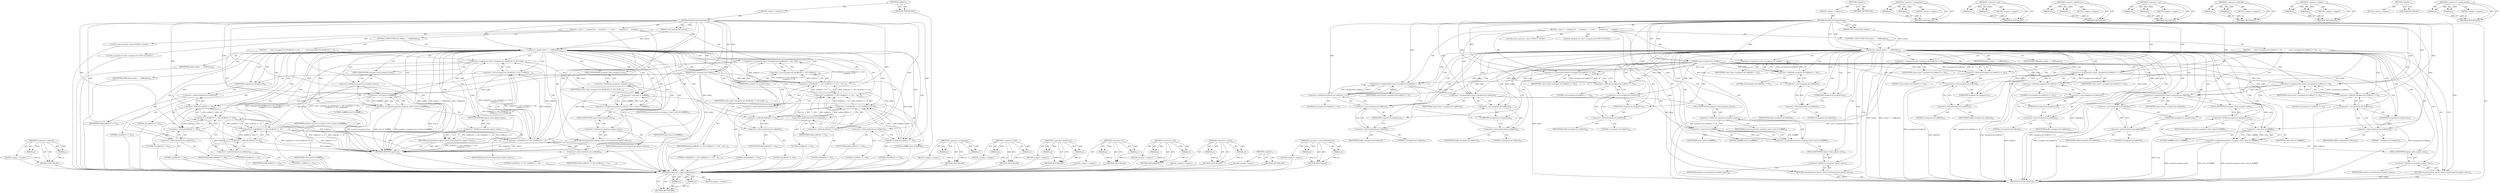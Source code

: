 digraph "&lt;operators&gt;.assignmentOr" {
vulnerable_138 [label=<(METHOD,&lt;operator&gt;.shiftLeft)>];
vulnerable_139 [label=<(PARAM,p1)>];
vulnerable_140 [label=<(PARAM,p2)>];
vulnerable_141 [label=<(BLOCK,&lt;empty&gt;,&lt;empty&gt;)>];
vulnerable_142 [label=<(METHOD_RETURN,ANY)>];
vulnerable_6 [label=<(METHOD,&lt;global&gt;)<SUB>1</SUB>>];
vulnerable_7 [label=<(BLOCK,&lt;empty&gt;,&lt;empty&gt;)<SUB>1</SUB>>];
vulnerable_8 [label=<(METHOD,ReadPropertySignedLong)<SUB>1</SUB>>];
vulnerable_9 [label=<(PARAM,const EndianType endian)<SUB>1</SUB>>];
vulnerable_10 [label=<(PARAM,const unsigned char *buffer)<SUB>2</SUB>>];
vulnerable_11 [label=<(BLOCK,{
  union
  {
    unsigned int
      unsigned_v...,{
  union
  {
    unsigned int
      unsigned_v...)<SUB>3</SUB>>];
vulnerable_12 [label="<(LOCAL,union quantum: union)<SUB>11</SUB>>"];
vulnerable_13 [label="<(LOCAL,unsigned int value: unsigned int)<SUB>14</SUB>>"];
vulnerable_14 [label=<(CONTROL_STRUCTURE,IF,if (endian == LSBEndian))<SUB>16</SUB>>];
vulnerable_15 [label=<(&lt;operator&gt;.equals,endian == LSBEndian)<SUB>16</SUB>>];
vulnerable_16 [label=<(IDENTIFIER,endian,endian == LSBEndian)<SUB>16</SUB>>];
vulnerable_17 [label=<(IDENTIFIER,LSBEndian,endian == LSBEndian)<SUB>16</SUB>>];
vulnerable_18 [label=<(BLOCK,{
      value=(unsigned int) ((buffer[3] &lt;&lt; 24)...,{
      value=(unsigned int) ((buffer[3] &lt;&lt; 24)...)<SUB>17</SUB>>];
vulnerable_19 [label=<(&lt;operator&gt;.assignment,value=(unsigned int) ((buffer[3] &lt;&lt; 24) | (buff...)<SUB>18</SUB>>];
vulnerable_20 [label=<(IDENTIFIER,value,value=(unsigned int) ((buffer[3] &lt;&lt; 24) | (buff...)<SUB>18</SUB>>];
vulnerable_21 [label=<(&lt;operator&gt;.cast,(unsigned int) ((buffer[3] &lt;&lt; 24) | (buffer[2] ...)<SUB>18</SUB>>];
vulnerable_22 [label=<(UNKNOWN,unsigned int,unsigned int)<SUB>18</SUB>>];
vulnerable_23 [label=<(&lt;operator&gt;.or,(buffer[3] &lt;&lt; 24) | (buffer[2] &lt;&lt; 16) |
       ...)<SUB>18</SUB>>];
vulnerable_24 [label=<(&lt;operator&gt;.or,(buffer[3] &lt;&lt; 24) | (buffer[2] &lt;&lt; 16) |
       ...)<SUB>18</SUB>>];
vulnerable_25 [label=<(&lt;operator&gt;.or,(buffer[3] &lt;&lt; 24) | (buffer[2] &lt;&lt; 16))<SUB>18</SUB>>];
vulnerable_26 [label=<(&lt;operator&gt;.shiftLeft,buffer[3] &lt;&lt; 24)<SUB>18</SUB>>];
vulnerable_27 [label=<(&lt;operator&gt;.indirectIndexAccess,buffer[3])<SUB>18</SUB>>];
vulnerable_28 [label=<(IDENTIFIER,buffer,buffer[3] &lt;&lt; 24)<SUB>18</SUB>>];
vulnerable_29 [label=<(LITERAL,3,buffer[3] &lt;&lt; 24)<SUB>18</SUB>>];
vulnerable_30 [label=<(LITERAL,24,buffer[3] &lt;&lt; 24)<SUB>18</SUB>>];
vulnerable_31 [label=<(&lt;operator&gt;.shiftLeft,buffer[2] &lt;&lt; 16)<SUB>18</SUB>>];
vulnerable_32 [label=<(&lt;operator&gt;.indirectIndexAccess,buffer[2])<SUB>18</SUB>>];
vulnerable_33 [label=<(IDENTIFIER,buffer,buffer[2] &lt;&lt; 16)<SUB>18</SUB>>];
vulnerable_34 [label=<(LITERAL,2,buffer[2] &lt;&lt; 16)<SUB>18</SUB>>];
vulnerable_35 [label=<(LITERAL,16,buffer[2] &lt;&lt; 16)<SUB>18</SUB>>];
vulnerable_36 [label=<(&lt;operator&gt;.shiftLeft,buffer[1] &lt;&lt; 8)<SUB>19</SUB>>];
vulnerable_37 [label=<(&lt;operator&gt;.indirectIndexAccess,buffer[1])<SUB>19</SUB>>];
vulnerable_38 [label=<(IDENTIFIER,buffer,buffer[1] &lt;&lt; 8)<SUB>19</SUB>>];
vulnerable_39 [label=<(LITERAL,1,buffer[1] &lt;&lt; 8)<SUB>19</SUB>>];
vulnerable_40 [label=<(LITERAL,8,buffer[1] &lt;&lt; 8)<SUB>19</SUB>>];
vulnerable_41 [label=<(&lt;operator&gt;.indirectIndexAccess,buffer[0])<SUB>19</SUB>>];
vulnerable_42 [label=<(IDENTIFIER,buffer,(buffer[3] &lt;&lt; 24) | (buffer[2] &lt;&lt; 16) |
       ...)<SUB>19</SUB>>];
vulnerable_43 [label=<(LITERAL,0,(buffer[3] &lt;&lt; 24) | (buffer[2] &lt;&lt; 16) |
       ...)<SUB>19</SUB>>];
vulnerable_44 [label=<(&lt;operator&gt;.assignment,quantum.unsigned_value=(value &amp; 0xffffffff))<SUB>20</SUB>>];
vulnerable_45 [label=<(&lt;operator&gt;.fieldAccess,quantum.unsigned_value)<SUB>20</SUB>>];
vulnerable_46 [label=<(IDENTIFIER,quantum,quantum.unsigned_value=(value &amp; 0xffffffff))<SUB>20</SUB>>];
vulnerable_47 [label=<(FIELD_IDENTIFIER,unsigned_value,unsigned_value)<SUB>20</SUB>>];
vulnerable_48 [label=<(&lt;operator&gt;.and,value &amp; 0xffffffff)<SUB>20</SUB>>];
vulnerable_49 [label=<(IDENTIFIER,value,value &amp; 0xffffffff)<SUB>20</SUB>>];
vulnerable_50 [label=<(LITERAL,0xffffffff,value &amp; 0xffffffff)<SUB>20</SUB>>];
vulnerable_51 [label=<(RETURN,return(quantum.signed_value);,return(quantum.signed_value);)<SUB>21</SUB>>];
vulnerable_52 [label=<(&lt;operator&gt;.fieldAccess,quantum.signed_value)<SUB>21</SUB>>];
vulnerable_53 [label=<(IDENTIFIER,quantum,return(quantum.signed_value);)<SUB>21</SUB>>];
vulnerable_54 [label=<(FIELD_IDENTIFIER,signed_value,signed_value)<SUB>21</SUB>>];
vulnerable_55 [label=<(&lt;operator&gt;.assignment,value=(unsigned int) ((buffer[0] &lt;&lt; 24) | (buff...)<SUB>23</SUB>>];
vulnerable_56 [label=<(IDENTIFIER,value,value=(unsigned int) ((buffer[0] &lt;&lt; 24) | (buff...)<SUB>23</SUB>>];
vulnerable_57 [label=<(&lt;operator&gt;.cast,(unsigned int) ((buffer[0] &lt;&lt; 24) | (buffer[1] ...)<SUB>23</SUB>>];
vulnerable_58 [label=<(UNKNOWN,unsigned int,unsigned int)<SUB>23</SUB>>];
vulnerable_59 [label=<(&lt;operator&gt;.or,(buffer[0] &lt;&lt; 24) | (buffer[1] &lt;&lt; 16) |
    (bu...)<SUB>23</SUB>>];
vulnerable_60 [label=<(&lt;operator&gt;.or,(buffer[0] &lt;&lt; 24) | (buffer[1] &lt;&lt; 16) |
    (bu...)<SUB>23</SUB>>];
vulnerable_61 [label=<(&lt;operator&gt;.or,(buffer[0] &lt;&lt; 24) | (buffer[1] &lt;&lt; 16))<SUB>23</SUB>>];
vulnerable_62 [label=<(&lt;operator&gt;.shiftLeft,buffer[0] &lt;&lt; 24)<SUB>23</SUB>>];
vulnerable_63 [label=<(&lt;operator&gt;.indirectIndexAccess,buffer[0])<SUB>23</SUB>>];
vulnerable_64 [label=<(IDENTIFIER,buffer,buffer[0] &lt;&lt; 24)<SUB>23</SUB>>];
vulnerable_65 [label=<(LITERAL,0,buffer[0] &lt;&lt; 24)<SUB>23</SUB>>];
vulnerable_66 [label=<(LITERAL,24,buffer[0] &lt;&lt; 24)<SUB>23</SUB>>];
vulnerable_67 [label=<(&lt;operator&gt;.shiftLeft,buffer[1] &lt;&lt; 16)<SUB>23</SUB>>];
vulnerable_68 [label=<(&lt;operator&gt;.indirectIndexAccess,buffer[1])<SUB>23</SUB>>];
vulnerable_69 [label=<(IDENTIFIER,buffer,buffer[1] &lt;&lt; 16)<SUB>23</SUB>>];
vulnerable_70 [label=<(LITERAL,1,buffer[1] &lt;&lt; 16)<SUB>23</SUB>>];
vulnerable_71 [label=<(LITERAL,16,buffer[1] &lt;&lt; 16)<SUB>23</SUB>>];
vulnerable_72 [label=<(&lt;operator&gt;.shiftLeft,buffer[2] &lt;&lt; 8)<SUB>24</SUB>>];
vulnerable_73 [label=<(&lt;operator&gt;.indirectIndexAccess,buffer[2])<SUB>24</SUB>>];
vulnerable_74 [label=<(IDENTIFIER,buffer,buffer[2] &lt;&lt; 8)<SUB>24</SUB>>];
vulnerable_75 [label=<(LITERAL,2,buffer[2] &lt;&lt; 8)<SUB>24</SUB>>];
vulnerable_76 [label=<(LITERAL,8,buffer[2] &lt;&lt; 8)<SUB>24</SUB>>];
vulnerable_77 [label=<(&lt;operator&gt;.indirectIndexAccess,buffer[3])<SUB>24</SUB>>];
vulnerable_78 [label=<(IDENTIFIER,buffer,(buffer[0] &lt;&lt; 24) | (buffer[1] &lt;&lt; 16) |
    (bu...)<SUB>24</SUB>>];
vulnerable_79 [label=<(LITERAL,3,(buffer[0] &lt;&lt; 24) | (buffer[1] &lt;&lt; 16) |
    (bu...)<SUB>24</SUB>>];
vulnerable_80 [label=<(&lt;operator&gt;.assignment,quantum.unsigned_value=(value &amp; 0xffffffff))<SUB>25</SUB>>];
vulnerable_81 [label=<(&lt;operator&gt;.fieldAccess,quantum.unsigned_value)<SUB>25</SUB>>];
vulnerable_82 [label=<(IDENTIFIER,quantum,quantum.unsigned_value=(value &amp; 0xffffffff))<SUB>25</SUB>>];
vulnerable_83 [label=<(FIELD_IDENTIFIER,unsigned_value,unsigned_value)<SUB>25</SUB>>];
vulnerable_84 [label=<(&lt;operator&gt;.and,value &amp; 0xffffffff)<SUB>25</SUB>>];
vulnerable_85 [label=<(IDENTIFIER,value,value &amp; 0xffffffff)<SUB>25</SUB>>];
vulnerable_86 [label=<(LITERAL,0xffffffff,value &amp; 0xffffffff)<SUB>25</SUB>>];
vulnerable_87 [label=<(RETURN,return(quantum.signed_value);,return(quantum.signed_value);)<SUB>26</SUB>>];
vulnerable_88 [label=<(&lt;operator&gt;.fieldAccess,quantum.signed_value)<SUB>26</SUB>>];
vulnerable_89 [label=<(IDENTIFIER,quantum,return(quantum.signed_value);)<SUB>26</SUB>>];
vulnerable_90 [label=<(FIELD_IDENTIFIER,signed_value,signed_value)<SUB>26</SUB>>];
vulnerable_91 [label=<(METHOD_RETURN,signed int)<SUB>1</SUB>>];
vulnerable_93 [label=<(METHOD_RETURN,ANY)<SUB>1</SUB>>];
vulnerable_123 [label=<(METHOD,&lt;operator&gt;.assignment)>];
vulnerable_124 [label=<(PARAM,p1)>];
vulnerable_125 [label=<(PARAM,p2)>];
vulnerable_126 [label=<(BLOCK,&lt;empty&gt;,&lt;empty&gt;)>];
vulnerable_127 [label=<(METHOD_RETURN,ANY)>];
vulnerable_153 [label=<(METHOD,&lt;operator&gt;.and)>];
vulnerable_154 [label=<(PARAM,p1)>];
vulnerable_155 [label=<(PARAM,p2)>];
vulnerable_156 [label=<(BLOCK,&lt;empty&gt;,&lt;empty&gt;)>];
vulnerable_157 [label=<(METHOD_RETURN,ANY)>];
vulnerable_148 [label=<(METHOD,&lt;operator&gt;.fieldAccess)>];
vulnerable_149 [label=<(PARAM,p1)>];
vulnerable_150 [label=<(PARAM,p2)>];
vulnerable_151 [label=<(BLOCK,&lt;empty&gt;,&lt;empty&gt;)>];
vulnerable_152 [label=<(METHOD_RETURN,ANY)>];
vulnerable_133 [label=<(METHOD,&lt;operator&gt;.or)>];
vulnerable_134 [label=<(PARAM,p1)>];
vulnerable_135 [label=<(PARAM,p2)>];
vulnerable_136 [label=<(BLOCK,&lt;empty&gt;,&lt;empty&gt;)>];
vulnerable_137 [label=<(METHOD_RETURN,ANY)>];
vulnerable_128 [label=<(METHOD,&lt;operator&gt;.cast)>];
vulnerable_129 [label=<(PARAM,p1)>];
vulnerable_130 [label=<(PARAM,p2)>];
vulnerable_131 [label=<(BLOCK,&lt;empty&gt;,&lt;empty&gt;)>];
vulnerable_132 [label=<(METHOD_RETURN,ANY)>];
vulnerable_118 [label=<(METHOD,&lt;operator&gt;.equals)>];
vulnerable_119 [label=<(PARAM,p1)>];
vulnerable_120 [label=<(PARAM,p2)>];
vulnerable_121 [label=<(BLOCK,&lt;empty&gt;,&lt;empty&gt;)>];
vulnerable_122 [label=<(METHOD_RETURN,ANY)>];
vulnerable_112 [label=<(METHOD,&lt;global&gt;)<SUB>1</SUB>>];
vulnerable_113 [label=<(BLOCK,&lt;empty&gt;,&lt;empty&gt;)>];
vulnerable_114 [label=<(METHOD_RETURN,ANY)>];
vulnerable_143 [label=<(METHOD,&lt;operator&gt;.indirectIndexAccess)>];
vulnerable_144 [label=<(PARAM,p1)>];
vulnerable_145 [label=<(PARAM,p2)>];
vulnerable_146 [label=<(BLOCK,&lt;empty&gt;,&lt;empty&gt;)>];
vulnerable_147 [label=<(METHOD_RETURN,ANY)>];
fixed_156 [label=<(METHOD,&lt;operator&gt;.indirectIndexAccess)>];
fixed_157 [label=<(PARAM,p1)>];
fixed_158 [label=<(PARAM,p2)>];
fixed_159 [label=<(BLOCK,&lt;empty&gt;,&lt;empty&gt;)>];
fixed_160 [label=<(METHOD_RETURN,ANY)>];
fixed_6 [label=<(METHOD,&lt;global&gt;)<SUB>1</SUB>>];
fixed_7 [label=<(BLOCK,&lt;empty&gt;,&lt;empty&gt;)<SUB>1</SUB>>];
fixed_8 [label=<(METHOD,ReadPropertySignedLong)<SUB>1</SUB>>];
fixed_9 [label=<(PARAM,const EndianType endian)<SUB>1</SUB>>];
fixed_10 [label=<(PARAM,const unsigned char *buffer)<SUB>2</SUB>>];
fixed_11 [label=<(BLOCK,{
  union
  {
    unsigned int
      unsigned_v...,{
  union
  {
    unsigned int
      unsigned_v...)<SUB>3</SUB>>];
fixed_12 [label="<(LOCAL,union quantum: union)<SUB>11</SUB>>"];
fixed_13 [label="<(LOCAL,unsigned int value: unsigned int)<SUB>14</SUB>>"];
fixed_14 [label=<(CONTROL_STRUCTURE,IF,if (endian == LSBEndian))<SUB>16</SUB>>];
fixed_15 [label=<(&lt;operator&gt;.equals,endian == LSBEndian)<SUB>16</SUB>>];
fixed_16 [label=<(IDENTIFIER,endian,endian == LSBEndian)<SUB>16</SUB>>];
fixed_17 [label=<(IDENTIFIER,LSBEndian,endian == LSBEndian)<SUB>16</SUB>>];
fixed_18 [label=<(BLOCK,{
      value=(unsigned int) buffer[3] &lt;&lt; 24;
 ...,{
      value=(unsigned int) buffer[3] &lt;&lt; 24;
 ...)<SUB>17</SUB>>];
fixed_19 [label=<(&lt;operator&gt;.assignment,value=(unsigned int) buffer[3] &lt;&lt; 24)<SUB>18</SUB>>];
fixed_20 [label=<(IDENTIFIER,value,value=(unsigned int) buffer[3] &lt;&lt; 24)<SUB>18</SUB>>];
fixed_21 [label=<(&lt;operator&gt;.shiftLeft,(unsigned int) buffer[3] &lt;&lt; 24)<SUB>18</SUB>>];
fixed_22 [label=<(&lt;operator&gt;.cast,(unsigned int) buffer[3])<SUB>18</SUB>>];
fixed_23 [label=<(UNKNOWN,unsigned int,unsigned int)<SUB>18</SUB>>];
fixed_24 [label=<(&lt;operator&gt;.indirectIndexAccess,buffer[3])<SUB>18</SUB>>];
fixed_25 [label=<(IDENTIFIER,buffer,(unsigned int) buffer[3])<SUB>18</SUB>>];
fixed_26 [label=<(LITERAL,3,(unsigned int) buffer[3])<SUB>18</SUB>>];
fixed_27 [label=<(LITERAL,24,(unsigned int) buffer[3] &lt;&lt; 24)<SUB>18</SUB>>];
fixed_28 [label=<(&lt;operators&gt;.assignmentOr,value|=(unsigned int) buffer[2] &lt;&lt; 16)<SUB>19</SUB>>];
fixed_29 [label=<(IDENTIFIER,value,value|=(unsigned int) buffer[2] &lt;&lt; 16)<SUB>19</SUB>>];
fixed_30 [label=<(&lt;operator&gt;.shiftLeft,(unsigned int) buffer[2] &lt;&lt; 16)<SUB>19</SUB>>];
fixed_31 [label=<(&lt;operator&gt;.cast,(unsigned int) buffer[2])<SUB>19</SUB>>];
fixed_32 [label=<(UNKNOWN,unsigned int,unsigned int)<SUB>19</SUB>>];
fixed_33 [label=<(&lt;operator&gt;.indirectIndexAccess,buffer[2])<SUB>19</SUB>>];
fixed_34 [label=<(IDENTIFIER,buffer,(unsigned int) buffer[2])<SUB>19</SUB>>];
fixed_35 [label=<(LITERAL,2,(unsigned int) buffer[2])<SUB>19</SUB>>];
fixed_36 [label=<(LITERAL,16,(unsigned int) buffer[2] &lt;&lt; 16)<SUB>19</SUB>>];
fixed_37 [label=<(&lt;operators&gt;.assignmentOr,value|=(unsigned int) buffer[1] &lt;&lt; 8)<SUB>20</SUB>>];
fixed_38 [label=<(IDENTIFIER,value,value|=(unsigned int) buffer[1] &lt;&lt; 8)<SUB>20</SUB>>];
fixed_39 [label=<(&lt;operator&gt;.shiftLeft,(unsigned int) buffer[1] &lt;&lt; 8)<SUB>20</SUB>>];
fixed_40 [label=<(&lt;operator&gt;.cast,(unsigned int) buffer[1])<SUB>20</SUB>>];
fixed_41 [label=<(UNKNOWN,unsigned int,unsigned int)<SUB>20</SUB>>];
fixed_42 [label=<(&lt;operator&gt;.indirectIndexAccess,buffer[1])<SUB>20</SUB>>];
fixed_43 [label=<(IDENTIFIER,buffer,(unsigned int) buffer[1])<SUB>20</SUB>>];
fixed_44 [label=<(LITERAL,1,(unsigned int) buffer[1])<SUB>20</SUB>>];
fixed_45 [label=<(LITERAL,8,(unsigned int) buffer[1] &lt;&lt; 8)<SUB>20</SUB>>];
fixed_46 [label=<(&lt;operators&gt;.assignmentOr,value|=(unsigned int) buffer[0])<SUB>21</SUB>>];
fixed_47 [label=<(IDENTIFIER,value,value|=(unsigned int) buffer[0])<SUB>21</SUB>>];
fixed_48 [label=<(&lt;operator&gt;.cast,(unsigned int) buffer[0])<SUB>21</SUB>>];
fixed_49 [label=<(UNKNOWN,unsigned int,unsigned int)<SUB>21</SUB>>];
fixed_50 [label=<(&lt;operator&gt;.indirectIndexAccess,buffer[0])<SUB>21</SUB>>];
fixed_51 [label=<(IDENTIFIER,buffer,(unsigned int) buffer[0])<SUB>21</SUB>>];
fixed_52 [label=<(LITERAL,0,(unsigned int) buffer[0])<SUB>21</SUB>>];
fixed_53 [label=<(&lt;operator&gt;.assignment,quantum.unsigned_value=value &amp; 0xffffffff)<SUB>22</SUB>>];
fixed_54 [label=<(&lt;operator&gt;.fieldAccess,quantum.unsigned_value)<SUB>22</SUB>>];
fixed_55 [label=<(IDENTIFIER,quantum,quantum.unsigned_value=value &amp; 0xffffffff)<SUB>22</SUB>>];
fixed_56 [label=<(FIELD_IDENTIFIER,unsigned_value,unsigned_value)<SUB>22</SUB>>];
fixed_57 [label=<(&lt;operator&gt;.and,value &amp; 0xffffffff)<SUB>22</SUB>>];
fixed_58 [label=<(IDENTIFIER,value,value &amp; 0xffffffff)<SUB>22</SUB>>];
fixed_59 [label=<(LITERAL,0xffffffff,value &amp; 0xffffffff)<SUB>22</SUB>>];
fixed_60 [label=<(RETURN,return(quantum.signed_value);,return(quantum.signed_value);)<SUB>23</SUB>>];
fixed_61 [label=<(&lt;operator&gt;.fieldAccess,quantum.signed_value)<SUB>23</SUB>>];
fixed_62 [label=<(IDENTIFIER,quantum,return(quantum.signed_value);)<SUB>23</SUB>>];
fixed_63 [label=<(FIELD_IDENTIFIER,signed_value,signed_value)<SUB>23</SUB>>];
fixed_64 [label=<(&lt;operator&gt;.assignment,value=(unsigned int) buffer[0] &lt;&lt; 24)<SUB>25</SUB>>];
fixed_65 [label=<(IDENTIFIER,value,value=(unsigned int) buffer[0] &lt;&lt; 24)<SUB>25</SUB>>];
fixed_66 [label=<(&lt;operator&gt;.shiftLeft,(unsigned int) buffer[0] &lt;&lt; 24)<SUB>25</SUB>>];
fixed_67 [label=<(&lt;operator&gt;.cast,(unsigned int) buffer[0])<SUB>25</SUB>>];
fixed_68 [label=<(UNKNOWN,unsigned int,unsigned int)<SUB>25</SUB>>];
fixed_69 [label=<(&lt;operator&gt;.indirectIndexAccess,buffer[0])<SUB>25</SUB>>];
fixed_70 [label=<(IDENTIFIER,buffer,(unsigned int) buffer[0])<SUB>25</SUB>>];
fixed_71 [label=<(LITERAL,0,(unsigned int) buffer[0])<SUB>25</SUB>>];
fixed_72 [label=<(LITERAL,24,(unsigned int) buffer[0] &lt;&lt; 24)<SUB>25</SUB>>];
fixed_73 [label=<(&lt;operators&gt;.assignmentOr,value|=(unsigned int) buffer[1] &lt;&lt; 16)<SUB>26</SUB>>];
fixed_74 [label=<(IDENTIFIER,value,value|=(unsigned int) buffer[1] &lt;&lt; 16)<SUB>26</SUB>>];
fixed_75 [label=<(&lt;operator&gt;.shiftLeft,(unsigned int) buffer[1] &lt;&lt; 16)<SUB>26</SUB>>];
fixed_76 [label=<(&lt;operator&gt;.cast,(unsigned int) buffer[1])<SUB>26</SUB>>];
fixed_77 [label=<(UNKNOWN,unsigned int,unsigned int)<SUB>26</SUB>>];
fixed_78 [label=<(&lt;operator&gt;.indirectIndexAccess,buffer[1])<SUB>26</SUB>>];
fixed_79 [label=<(IDENTIFIER,buffer,(unsigned int) buffer[1])<SUB>26</SUB>>];
fixed_80 [label=<(LITERAL,1,(unsigned int) buffer[1])<SUB>26</SUB>>];
fixed_81 [label=<(LITERAL,16,(unsigned int) buffer[1] &lt;&lt; 16)<SUB>26</SUB>>];
fixed_82 [label=<(&lt;operators&gt;.assignmentOr,value|=(unsigned int) buffer[2] &lt;&lt; 8)<SUB>27</SUB>>];
fixed_83 [label=<(IDENTIFIER,value,value|=(unsigned int) buffer[2] &lt;&lt; 8)<SUB>27</SUB>>];
fixed_84 [label=<(&lt;operator&gt;.shiftLeft,(unsigned int) buffer[2] &lt;&lt; 8)<SUB>27</SUB>>];
fixed_85 [label=<(&lt;operator&gt;.cast,(unsigned int) buffer[2])<SUB>27</SUB>>];
fixed_86 [label=<(UNKNOWN,unsigned int,unsigned int)<SUB>27</SUB>>];
fixed_87 [label=<(&lt;operator&gt;.indirectIndexAccess,buffer[2])<SUB>27</SUB>>];
fixed_88 [label=<(IDENTIFIER,buffer,(unsigned int) buffer[2])<SUB>27</SUB>>];
fixed_89 [label=<(LITERAL,2,(unsigned int) buffer[2])<SUB>27</SUB>>];
fixed_90 [label=<(LITERAL,8,(unsigned int) buffer[2] &lt;&lt; 8)<SUB>27</SUB>>];
fixed_91 [label=<(&lt;operators&gt;.assignmentOr,value|=(unsigned int) buffer[3])<SUB>28</SUB>>];
fixed_92 [label=<(IDENTIFIER,value,value|=(unsigned int) buffer[3])<SUB>28</SUB>>];
fixed_93 [label=<(&lt;operator&gt;.cast,(unsigned int) buffer[3])<SUB>28</SUB>>];
fixed_94 [label=<(UNKNOWN,unsigned int,unsigned int)<SUB>28</SUB>>];
fixed_95 [label=<(&lt;operator&gt;.indirectIndexAccess,buffer[3])<SUB>28</SUB>>];
fixed_96 [label=<(IDENTIFIER,buffer,(unsigned int) buffer[3])<SUB>28</SUB>>];
fixed_97 [label=<(LITERAL,3,(unsigned int) buffer[3])<SUB>28</SUB>>];
fixed_98 [label=<(&lt;operator&gt;.assignment,quantum.unsigned_value=value &amp; 0xffffffff)<SUB>29</SUB>>];
fixed_99 [label=<(&lt;operator&gt;.fieldAccess,quantum.unsigned_value)<SUB>29</SUB>>];
fixed_100 [label=<(IDENTIFIER,quantum,quantum.unsigned_value=value &amp; 0xffffffff)<SUB>29</SUB>>];
fixed_101 [label=<(FIELD_IDENTIFIER,unsigned_value,unsigned_value)<SUB>29</SUB>>];
fixed_102 [label=<(&lt;operator&gt;.and,value &amp; 0xffffffff)<SUB>29</SUB>>];
fixed_103 [label=<(IDENTIFIER,value,value &amp; 0xffffffff)<SUB>29</SUB>>];
fixed_104 [label=<(LITERAL,0xffffffff,value &amp; 0xffffffff)<SUB>29</SUB>>];
fixed_105 [label=<(RETURN,return(quantum.signed_value);,return(quantum.signed_value);)<SUB>30</SUB>>];
fixed_106 [label=<(&lt;operator&gt;.fieldAccess,quantum.signed_value)<SUB>30</SUB>>];
fixed_107 [label=<(IDENTIFIER,quantum,return(quantum.signed_value);)<SUB>30</SUB>>];
fixed_108 [label=<(FIELD_IDENTIFIER,signed_value,signed_value)<SUB>30</SUB>>];
fixed_109 [label=<(METHOD_RETURN,signed int)<SUB>1</SUB>>];
fixed_111 [label=<(METHOD_RETURN,ANY)<SUB>1</SUB>>];
fixed_141 [label=<(METHOD,&lt;operator&gt;.assignment)>];
fixed_142 [label=<(PARAM,p1)>];
fixed_143 [label=<(PARAM,p2)>];
fixed_144 [label=<(BLOCK,&lt;empty&gt;,&lt;empty&gt;)>];
fixed_145 [label=<(METHOD_RETURN,ANY)>];
fixed_171 [label=<(METHOD,&lt;operator&gt;.and)>];
fixed_172 [label=<(PARAM,p1)>];
fixed_173 [label=<(PARAM,p2)>];
fixed_174 [label=<(BLOCK,&lt;empty&gt;,&lt;empty&gt;)>];
fixed_175 [label=<(METHOD_RETURN,ANY)>];
fixed_166 [label=<(METHOD,&lt;operator&gt;.fieldAccess)>];
fixed_167 [label=<(PARAM,p1)>];
fixed_168 [label=<(PARAM,p2)>];
fixed_169 [label=<(BLOCK,&lt;empty&gt;,&lt;empty&gt;)>];
fixed_170 [label=<(METHOD_RETURN,ANY)>];
fixed_151 [label=<(METHOD,&lt;operator&gt;.cast)>];
fixed_152 [label=<(PARAM,p1)>];
fixed_153 [label=<(PARAM,p2)>];
fixed_154 [label=<(BLOCK,&lt;empty&gt;,&lt;empty&gt;)>];
fixed_155 [label=<(METHOD_RETURN,ANY)>];
fixed_146 [label=<(METHOD,&lt;operator&gt;.shiftLeft)>];
fixed_147 [label=<(PARAM,p1)>];
fixed_148 [label=<(PARAM,p2)>];
fixed_149 [label=<(BLOCK,&lt;empty&gt;,&lt;empty&gt;)>];
fixed_150 [label=<(METHOD_RETURN,ANY)>];
fixed_136 [label=<(METHOD,&lt;operator&gt;.equals)>];
fixed_137 [label=<(PARAM,p1)>];
fixed_138 [label=<(PARAM,p2)>];
fixed_139 [label=<(BLOCK,&lt;empty&gt;,&lt;empty&gt;)>];
fixed_140 [label=<(METHOD_RETURN,ANY)>];
fixed_130 [label=<(METHOD,&lt;global&gt;)<SUB>1</SUB>>];
fixed_131 [label=<(BLOCK,&lt;empty&gt;,&lt;empty&gt;)>];
fixed_132 [label=<(METHOD_RETURN,ANY)>];
fixed_161 [label=<(METHOD,&lt;operators&gt;.assignmentOr)>];
fixed_162 [label=<(PARAM,p1)>];
fixed_163 [label=<(PARAM,p2)>];
fixed_164 [label=<(BLOCK,&lt;empty&gt;,&lt;empty&gt;)>];
fixed_165 [label=<(METHOD_RETURN,ANY)>];
vulnerable_138 -> vulnerable_139  [key=0, label="AST: "];
vulnerable_138 -> vulnerable_139  [key=1, label="DDG: "];
vulnerable_138 -> vulnerable_141  [key=0, label="AST: "];
vulnerable_138 -> vulnerable_140  [key=0, label="AST: "];
vulnerable_138 -> vulnerable_140  [key=1, label="DDG: "];
vulnerable_138 -> vulnerable_142  [key=0, label="AST: "];
vulnerable_138 -> vulnerable_142  [key=1, label="CFG: "];
vulnerable_139 -> vulnerable_142  [key=0, label="DDG: p1"];
vulnerable_140 -> vulnerable_142  [key=0, label="DDG: p2"];
vulnerable_141 -> fixed_156  [key=0];
vulnerable_142 -> fixed_156  [key=0];
vulnerable_6 -> vulnerable_7  [key=0, label="AST: "];
vulnerable_6 -> vulnerable_93  [key=0, label="AST: "];
vulnerable_6 -> vulnerable_93  [key=1, label="CFG: "];
vulnerable_7 -> vulnerable_8  [key=0, label="AST: "];
vulnerable_8 -> vulnerable_9  [key=0, label="AST: "];
vulnerable_8 -> vulnerable_9  [key=1, label="DDG: "];
vulnerable_8 -> vulnerable_10  [key=0, label="AST: "];
vulnerable_8 -> vulnerable_10  [key=1, label="DDG: "];
vulnerable_8 -> vulnerable_11  [key=0, label="AST: "];
vulnerable_8 -> vulnerable_91  [key=0, label="AST: "];
vulnerable_8 -> vulnerable_15  [key=0, label="CFG: "];
vulnerable_8 -> vulnerable_15  [key=1, label="DDG: "];
vulnerable_8 -> vulnerable_87  [key=0, label="DDG: "];
vulnerable_8 -> vulnerable_51  [key=0, label="DDG: "];
vulnerable_8 -> vulnerable_84  [key=0, label="DDG: "];
vulnerable_8 -> vulnerable_48  [key=0, label="DDG: "];
vulnerable_8 -> vulnerable_72  [key=0, label="DDG: "];
vulnerable_8 -> vulnerable_62  [key=0, label="DDG: "];
vulnerable_8 -> vulnerable_67  [key=0, label="DDG: "];
vulnerable_8 -> vulnerable_36  [key=0, label="DDG: "];
vulnerable_8 -> vulnerable_26  [key=0, label="DDG: "];
vulnerable_8 -> vulnerable_31  [key=0, label="DDG: "];
vulnerable_9 -> vulnerable_15  [key=0, label="DDG: endian"];
vulnerable_10 -> vulnerable_91  [key=0, label="DDG: buffer"];
vulnerable_10 -> vulnerable_59  [key=0, label="DDG: buffer"];
vulnerable_10 -> vulnerable_23  [key=0, label="DDG: buffer"];
vulnerable_10 -> vulnerable_72  [key=0, label="DDG: buffer"];
vulnerable_10 -> vulnerable_62  [key=0, label="DDG: buffer"];
vulnerable_10 -> vulnerable_67  [key=0, label="DDG: buffer"];
vulnerable_10 -> vulnerable_36  [key=0, label="DDG: buffer"];
vulnerable_10 -> vulnerable_26  [key=0, label="DDG: buffer"];
vulnerable_10 -> vulnerable_31  [key=0, label="DDG: buffer"];
vulnerable_11 -> vulnerable_12  [key=0, label="AST: "];
vulnerable_11 -> vulnerable_13  [key=0, label="AST: "];
vulnerable_11 -> vulnerable_14  [key=0, label="AST: "];
vulnerable_11 -> vulnerable_55  [key=0, label="AST: "];
vulnerable_11 -> vulnerable_80  [key=0, label="AST: "];
vulnerable_11 -> vulnerable_87  [key=0, label="AST: "];
vulnerable_12 -> fixed_156  [key=0];
vulnerable_13 -> fixed_156  [key=0];
vulnerable_14 -> vulnerable_15  [key=0, label="AST: "];
vulnerable_14 -> vulnerable_18  [key=0, label="AST: "];
vulnerable_15 -> vulnerable_16  [key=0, label="AST: "];
vulnerable_15 -> vulnerable_17  [key=0, label="AST: "];
vulnerable_15 -> vulnerable_22  [key=0, label="CFG: "];
vulnerable_15 -> vulnerable_22  [key=1, label="CDG: "];
vulnerable_15 -> vulnerable_58  [key=0, label="CFG: "];
vulnerable_15 -> vulnerable_58  [key=1, label="CDG: "];
vulnerable_15 -> vulnerable_91  [key=0, label="DDG: endian"];
vulnerable_15 -> vulnerable_91  [key=1, label="DDG: endian == LSBEndian"];
vulnerable_15 -> vulnerable_91  [key=2, label="DDG: LSBEndian"];
vulnerable_15 -> vulnerable_47  [key=0, label="CDG: "];
vulnerable_15 -> vulnerable_21  [key=0, label="CDG: "];
vulnerable_15 -> vulnerable_48  [key=0, label="CDG: "];
vulnerable_15 -> vulnerable_32  [key=0, label="CDG: "];
vulnerable_15 -> vulnerable_68  [key=0, label="CDG: "];
vulnerable_15 -> vulnerable_60  [key=0, label="CDG: "];
vulnerable_15 -> vulnerable_73  [key=0, label="CDG: "];
vulnerable_15 -> vulnerable_26  [key=0, label="CDG: "];
vulnerable_15 -> vulnerable_77  [key=0, label="CDG: "];
vulnerable_15 -> vulnerable_51  [key=0, label="CDG: "];
vulnerable_15 -> vulnerable_57  [key=0, label="CDG: "];
vulnerable_15 -> vulnerable_19  [key=0, label="CDG: "];
vulnerable_15 -> vulnerable_52  [key=0, label="CDG: "];
vulnerable_15 -> vulnerable_37  [key=0, label="CDG: "];
vulnerable_15 -> vulnerable_81  [key=0, label="CDG: "];
vulnerable_15 -> vulnerable_84  [key=0, label="CDG: "];
vulnerable_15 -> vulnerable_25  [key=0, label="CDG: "];
vulnerable_15 -> vulnerable_72  [key=0, label="CDG: "];
vulnerable_15 -> vulnerable_67  [key=0, label="CDG: "];
vulnerable_15 -> vulnerable_45  [key=0, label="CDG: "];
vulnerable_15 -> vulnerable_27  [key=0, label="CDG: "];
vulnerable_15 -> vulnerable_59  [key=0, label="CDG: "];
vulnerable_15 -> vulnerable_87  [key=0, label="CDG: "];
vulnerable_15 -> vulnerable_44  [key=0, label="CDG: "];
vulnerable_15 -> vulnerable_90  [key=0, label="CDG: "];
vulnerable_15 -> vulnerable_54  [key=0, label="CDG: "];
vulnerable_15 -> vulnerable_24  [key=0, label="CDG: "];
vulnerable_15 -> vulnerable_80  [key=0, label="CDG: "];
vulnerable_15 -> vulnerable_61  [key=0, label="CDG: "];
vulnerable_15 -> vulnerable_23  [key=0, label="CDG: "];
vulnerable_15 -> vulnerable_83  [key=0, label="CDG: "];
vulnerable_15 -> vulnerable_36  [key=0, label="CDG: "];
vulnerable_15 -> vulnerable_88  [key=0, label="CDG: "];
vulnerable_15 -> vulnerable_41  [key=0, label="CDG: "];
vulnerable_15 -> vulnerable_63  [key=0, label="CDG: "];
vulnerable_15 -> vulnerable_55  [key=0, label="CDG: "];
vulnerable_15 -> vulnerable_62  [key=0, label="CDG: "];
vulnerable_15 -> vulnerable_31  [key=0, label="CDG: "];
vulnerable_16 -> fixed_156  [key=0];
vulnerable_17 -> fixed_156  [key=0];
vulnerable_18 -> vulnerable_19  [key=0, label="AST: "];
vulnerable_18 -> vulnerable_44  [key=0, label="AST: "];
vulnerable_18 -> vulnerable_51  [key=0, label="AST: "];
vulnerable_19 -> vulnerable_20  [key=0, label="AST: "];
vulnerable_19 -> vulnerable_21  [key=0, label="AST: "];
vulnerable_19 -> vulnerable_47  [key=0, label="CFG: "];
vulnerable_19 -> vulnerable_91  [key=0, label="DDG: (unsigned int) ((buffer[3] &lt;&lt; 24) | (buffer[2] &lt;&lt; 16) |
        (buffer[1] &lt;&lt; 8 ) | (buffer[0]))"];
vulnerable_19 -> vulnerable_91  [key=1, label="DDG: value=(unsigned int) ((buffer[3] &lt;&lt; 24) | (buffer[2] &lt;&lt; 16) |
        (buffer[1] &lt;&lt; 8 ) | (buffer[0]))"];
vulnerable_19 -> vulnerable_48  [key=0, label="DDG: value"];
vulnerable_20 -> fixed_156  [key=0];
vulnerable_21 -> vulnerable_22  [key=0, label="AST: "];
vulnerable_21 -> vulnerable_23  [key=0, label="AST: "];
vulnerable_21 -> vulnerable_19  [key=0, label="CFG: "];
vulnerable_21 -> vulnerable_91  [key=0, label="DDG: (buffer[3] &lt;&lt; 24) | (buffer[2] &lt;&lt; 16) |
        (buffer[1] &lt;&lt; 8 ) | (buffer[0])"];
vulnerable_22 -> vulnerable_27  [key=0, label="CFG: "];
vulnerable_23 -> vulnerable_24  [key=0, label="AST: "];
vulnerable_23 -> vulnerable_41  [key=0, label="AST: "];
vulnerable_23 -> vulnerable_21  [key=0, label="CFG: "];
vulnerable_23 -> vulnerable_21  [key=1, label="DDG: (buffer[3] &lt;&lt; 24) | (buffer[2] &lt;&lt; 16) |
        (buffer[1] &lt;&lt; 8 )"];
vulnerable_23 -> vulnerable_21  [key=2, label="DDG: buffer[0]"];
vulnerable_23 -> vulnerable_91  [key=0, label="DDG: (buffer[3] &lt;&lt; 24) | (buffer[2] &lt;&lt; 16) |
        (buffer[1] &lt;&lt; 8 )"];
vulnerable_23 -> vulnerable_91  [key=1, label="DDG: buffer[0]"];
vulnerable_23 -> vulnerable_19  [key=0, label="DDG: (buffer[3] &lt;&lt; 24) | (buffer[2] &lt;&lt; 16) |
        (buffer[1] &lt;&lt; 8 )"];
vulnerable_23 -> vulnerable_19  [key=1, label="DDG: buffer[0]"];
vulnerable_24 -> vulnerable_25  [key=0, label="AST: "];
vulnerable_24 -> vulnerable_36  [key=0, label="AST: "];
vulnerable_24 -> vulnerable_41  [key=0, label="CFG: "];
vulnerable_24 -> vulnerable_91  [key=0, label="DDG: (buffer[3] &lt;&lt; 24) | (buffer[2] &lt;&lt; 16)"];
vulnerable_24 -> vulnerable_91  [key=1, label="DDG: buffer[1] &lt;&lt; 8"];
vulnerable_24 -> vulnerable_23  [key=0, label="DDG: (buffer[3] &lt;&lt; 24) | (buffer[2] &lt;&lt; 16)"];
vulnerable_24 -> vulnerable_23  [key=1, label="DDG: buffer[1] &lt;&lt; 8"];
vulnerable_25 -> vulnerable_26  [key=0, label="AST: "];
vulnerable_25 -> vulnerable_31  [key=0, label="AST: "];
vulnerable_25 -> vulnerable_37  [key=0, label="CFG: "];
vulnerable_25 -> vulnerable_91  [key=0, label="DDG: buffer[3] &lt;&lt; 24"];
vulnerable_25 -> vulnerable_91  [key=1, label="DDG: buffer[2] &lt;&lt; 16"];
vulnerable_25 -> vulnerable_24  [key=0, label="DDG: buffer[3] &lt;&lt; 24"];
vulnerable_25 -> vulnerable_24  [key=1, label="DDG: buffer[2] &lt;&lt; 16"];
vulnerable_26 -> vulnerable_27  [key=0, label="AST: "];
vulnerable_26 -> vulnerable_30  [key=0, label="AST: "];
vulnerable_26 -> vulnerable_32  [key=0, label="CFG: "];
vulnerable_26 -> vulnerable_91  [key=0, label="DDG: buffer[3]"];
vulnerable_26 -> vulnerable_25  [key=0, label="DDG: buffer[3]"];
vulnerable_26 -> vulnerable_25  [key=1, label="DDG: 24"];
vulnerable_27 -> vulnerable_28  [key=0, label="AST: "];
vulnerable_27 -> vulnerable_29  [key=0, label="AST: "];
vulnerable_27 -> vulnerable_26  [key=0, label="CFG: "];
vulnerable_28 -> fixed_156  [key=0];
vulnerable_29 -> fixed_156  [key=0];
vulnerable_30 -> fixed_156  [key=0];
vulnerable_31 -> vulnerable_32  [key=0, label="AST: "];
vulnerable_31 -> vulnerable_35  [key=0, label="AST: "];
vulnerable_31 -> vulnerable_25  [key=0, label="CFG: "];
vulnerable_31 -> vulnerable_25  [key=1, label="DDG: buffer[2]"];
vulnerable_31 -> vulnerable_25  [key=2, label="DDG: 16"];
vulnerable_31 -> vulnerable_91  [key=0, label="DDG: buffer[2]"];
vulnerable_32 -> vulnerable_33  [key=0, label="AST: "];
vulnerable_32 -> vulnerable_34  [key=0, label="AST: "];
vulnerable_32 -> vulnerable_31  [key=0, label="CFG: "];
vulnerable_33 -> fixed_156  [key=0];
vulnerable_34 -> fixed_156  [key=0];
vulnerable_35 -> fixed_156  [key=0];
vulnerable_36 -> vulnerable_37  [key=0, label="AST: "];
vulnerable_36 -> vulnerable_40  [key=0, label="AST: "];
vulnerable_36 -> vulnerable_24  [key=0, label="CFG: "];
vulnerable_36 -> vulnerable_24  [key=1, label="DDG: buffer[1]"];
vulnerable_36 -> vulnerable_24  [key=2, label="DDG: 8"];
vulnerable_36 -> vulnerable_91  [key=0, label="DDG: buffer[1]"];
vulnerable_37 -> vulnerable_38  [key=0, label="AST: "];
vulnerable_37 -> vulnerable_39  [key=0, label="AST: "];
vulnerable_37 -> vulnerable_36  [key=0, label="CFG: "];
vulnerable_38 -> fixed_156  [key=0];
vulnerable_39 -> fixed_156  [key=0];
vulnerable_40 -> fixed_156  [key=0];
vulnerable_41 -> vulnerable_42  [key=0, label="AST: "];
vulnerable_41 -> vulnerable_43  [key=0, label="AST: "];
vulnerable_41 -> vulnerable_23  [key=0, label="CFG: "];
vulnerable_42 -> fixed_156  [key=0];
vulnerable_43 -> fixed_156  [key=0];
vulnerable_44 -> vulnerable_45  [key=0, label="AST: "];
vulnerable_44 -> vulnerable_48  [key=0, label="AST: "];
vulnerable_44 -> vulnerable_54  [key=0, label="CFG: "];
vulnerable_44 -> vulnerable_91  [key=0, label="DDG: quantum.unsigned_value"];
vulnerable_44 -> vulnerable_91  [key=1, label="DDG: value &amp; 0xffffffff"];
vulnerable_44 -> vulnerable_91  [key=2, label="DDG: quantum.unsigned_value=(value &amp; 0xffffffff)"];
vulnerable_45 -> vulnerable_46  [key=0, label="AST: "];
vulnerable_45 -> vulnerable_47  [key=0, label="AST: "];
vulnerable_45 -> vulnerable_48  [key=0, label="CFG: "];
vulnerable_46 -> fixed_156  [key=0];
vulnerable_47 -> vulnerable_45  [key=0, label="CFG: "];
vulnerable_48 -> vulnerable_49  [key=0, label="AST: "];
vulnerable_48 -> vulnerable_50  [key=0, label="AST: "];
vulnerable_48 -> vulnerable_44  [key=0, label="CFG: "];
vulnerable_48 -> vulnerable_44  [key=1, label="DDG: value"];
vulnerable_48 -> vulnerable_44  [key=2, label="DDG: 0xffffffff"];
vulnerable_48 -> vulnerable_91  [key=0, label="DDG: value"];
vulnerable_49 -> fixed_156  [key=0];
vulnerable_50 -> fixed_156  [key=0];
vulnerable_51 -> vulnerable_52  [key=0, label="AST: "];
vulnerable_51 -> vulnerable_91  [key=0, label="CFG: "];
vulnerable_51 -> vulnerable_91  [key=1, label="DDG: &lt;RET&gt;"];
vulnerable_52 -> vulnerable_53  [key=0, label="AST: "];
vulnerable_52 -> vulnerable_54  [key=0, label="AST: "];
vulnerable_52 -> vulnerable_51  [key=0, label="CFG: "];
vulnerable_53 -> fixed_156  [key=0];
vulnerable_54 -> vulnerable_52  [key=0, label="CFG: "];
vulnerable_55 -> vulnerable_56  [key=0, label="AST: "];
vulnerable_55 -> vulnerable_57  [key=0, label="AST: "];
vulnerable_55 -> vulnerable_83  [key=0, label="CFG: "];
vulnerable_55 -> vulnerable_84  [key=0, label="DDG: value"];
vulnerable_56 -> fixed_156  [key=0];
vulnerable_57 -> vulnerable_58  [key=0, label="AST: "];
vulnerable_57 -> vulnerable_59  [key=0, label="AST: "];
vulnerable_57 -> vulnerable_55  [key=0, label="CFG: "];
vulnerable_58 -> vulnerable_63  [key=0, label="CFG: "];
vulnerable_59 -> vulnerable_60  [key=0, label="AST: "];
vulnerable_59 -> vulnerable_77  [key=0, label="AST: "];
vulnerable_59 -> vulnerable_57  [key=0, label="CFG: "];
vulnerable_59 -> vulnerable_57  [key=1, label="DDG: (buffer[0] &lt;&lt; 24) | (buffer[1] &lt;&lt; 16) |
    (buffer[2] &lt;&lt; 8)"];
vulnerable_59 -> vulnerable_57  [key=2, label="DDG: buffer[3]"];
vulnerable_59 -> vulnerable_55  [key=0, label="DDG: (buffer[0] &lt;&lt; 24) | (buffer[1] &lt;&lt; 16) |
    (buffer[2] &lt;&lt; 8)"];
vulnerable_59 -> vulnerable_55  [key=1, label="DDG: buffer[3]"];
vulnerable_60 -> vulnerable_61  [key=0, label="AST: "];
vulnerable_60 -> vulnerable_72  [key=0, label="AST: "];
vulnerable_60 -> vulnerable_77  [key=0, label="CFG: "];
vulnerable_60 -> vulnerable_59  [key=0, label="DDG: (buffer[0] &lt;&lt; 24) | (buffer[1] &lt;&lt; 16)"];
vulnerable_60 -> vulnerable_59  [key=1, label="DDG: buffer[2] &lt;&lt; 8"];
vulnerable_61 -> vulnerable_62  [key=0, label="AST: "];
vulnerable_61 -> vulnerable_67  [key=0, label="AST: "];
vulnerable_61 -> vulnerable_73  [key=0, label="CFG: "];
vulnerable_61 -> vulnerable_60  [key=0, label="DDG: buffer[0] &lt;&lt; 24"];
vulnerable_61 -> vulnerable_60  [key=1, label="DDG: buffer[1] &lt;&lt; 16"];
vulnerable_62 -> vulnerable_63  [key=0, label="AST: "];
vulnerable_62 -> vulnerable_66  [key=0, label="AST: "];
vulnerable_62 -> vulnerable_68  [key=0, label="CFG: "];
vulnerable_62 -> vulnerable_61  [key=0, label="DDG: buffer[0]"];
vulnerable_62 -> vulnerable_61  [key=1, label="DDG: 24"];
vulnerable_63 -> vulnerable_64  [key=0, label="AST: "];
vulnerable_63 -> vulnerable_65  [key=0, label="AST: "];
vulnerable_63 -> vulnerable_62  [key=0, label="CFG: "];
vulnerable_64 -> fixed_156  [key=0];
vulnerable_65 -> fixed_156  [key=0];
vulnerable_66 -> fixed_156  [key=0];
vulnerable_67 -> vulnerable_68  [key=0, label="AST: "];
vulnerable_67 -> vulnerable_71  [key=0, label="AST: "];
vulnerable_67 -> vulnerable_61  [key=0, label="CFG: "];
vulnerable_67 -> vulnerable_61  [key=1, label="DDG: buffer[1]"];
vulnerable_67 -> vulnerable_61  [key=2, label="DDG: 16"];
vulnerable_68 -> vulnerable_69  [key=0, label="AST: "];
vulnerable_68 -> vulnerable_70  [key=0, label="AST: "];
vulnerable_68 -> vulnerable_67  [key=0, label="CFG: "];
vulnerable_69 -> fixed_156  [key=0];
vulnerable_70 -> fixed_156  [key=0];
vulnerable_71 -> fixed_156  [key=0];
vulnerable_72 -> vulnerable_73  [key=0, label="AST: "];
vulnerable_72 -> vulnerable_76  [key=0, label="AST: "];
vulnerable_72 -> vulnerable_60  [key=0, label="CFG: "];
vulnerable_72 -> vulnerable_60  [key=1, label="DDG: buffer[2]"];
vulnerable_72 -> vulnerable_60  [key=2, label="DDG: 8"];
vulnerable_73 -> vulnerable_74  [key=0, label="AST: "];
vulnerable_73 -> vulnerable_75  [key=0, label="AST: "];
vulnerable_73 -> vulnerable_72  [key=0, label="CFG: "];
vulnerable_74 -> fixed_156  [key=0];
vulnerable_75 -> fixed_156  [key=0];
vulnerable_76 -> fixed_156  [key=0];
vulnerable_77 -> vulnerable_78  [key=0, label="AST: "];
vulnerable_77 -> vulnerable_79  [key=0, label="AST: "];
vulnerable_77 -> vulnerable_59  [key=0, label="CFG: "];
vulnerable_78 -> fixed_156  [key=0];
vulnerable_79 -> fixed_156  [key=0];
vulnerable_80 -> vulnerable_81  [key=0, label="AST: "];
vulnerable_80 -> vulnerable_84  [key=0, label="AST: "];
vulnerable_80 -> vulnerable_90  [key=0, label="CFG: "];
vulnerable_81 -> vulnerable_82  [key=0, label="AST: "];
vulnerable_81 -> vulnerable_83  [key=0, label="AST: "];
vulnerable_81 -> vulnerable_84  [key=0, label="CFG: "];
vulnerable_82 -> fixed_156  [key=0];
vulnerable_83 -> vulnerable_81  [key=0, label="CFG: "];
vulnerable_84 -> vulnerable_85  [key=0, label="AST: "];
vulnerable_84 -> vulnerable_86  [key=0, label="AST: "];
vulnerable_84 -> vulnerable_80  [key=0, label="CFG: "];
vulnerable_84 -> vulnerable_80  [key=1, label="DDG: value"];
vulnerable_84 -> vulnerable_80  [key=2, label="DDG: 0xffffffff"];
vulnerable_85 -> fixed_156  [key=0];
vulnerable_86 -> fixed_156  [key=0];
vulnerable_87 -> vulnerable_88  [key=0, label="AST: "];
vulnerable_87 -> vulnerable_91  [key=0, label="CFG: "];
vulnerable_87 -> vulnerable_91  [key=1, label="DDG: &lt;RET&gt;"];
vulnerable_88 -> vulnerable_89  [key=0, label="AST: "];
vulnerable_88 -> vulnerable_90  [key=0, label="AST: "];
vulnerable_88 -> vulnerable_87  [key=0, label="CFG: "];
vulnerable_89 -> fixed_156  [key=0];
vulnerable_90 -> vulnerable_88  [key=0, label="CFG: "];
vulnerable_91 -> fixed_156  [key=0];
vulnerable_93 -> fixed_156  [key=0];
vulnerable_123 -> vulnerable_124  [key=0, label="AST: "];
vulnerable_123 -> vulnerable_124  [key=1, label="DDG: "];
vulnerable_123 -> vulnerable_126  [key=0, label="AST: "];
vulnerable_123 -> vulnerable_125  [key=0, label="AST: "];
vulnerable_123 -> vulnerable_125  [key=1, label="DDG: "];
vulnerable_123 -> vulnerable_127  [key=0, label="AST: "];
vulnerable_123 -> vulnerable_127  [key=1, label="CFG: "];
vulnerable_124 -> vulnerable_127  [key=0, label="DDG: p1"];
vulnerable_125 -> vulnerable_127  [key=0, label="DDG: p2"];
vulnerable_126 -> fixed_156  [key=0];
vulnerable_127 -> fixed_156  [key=0];
vulnerable_153 -> vulnerable_154  [key=0, label="AST: "];
vulnerable_153 -> vulnerable_154  [key=1, label="DDG: "];
vulnerable_153 -> vulnerable_156  [key=0, label="AST: "];
vulnerable_153 -> vulnerable_155  [key=0, label="AST: "];
vulnerable_153 -> vulnerable_155  [key=1, label="DDG: "];
vulnerable_153 -> vulnerable_157  [key=0, label="AST: "];
vulnerable_153 -> vulnerable_157  [key=1, label="CFG: "];
vulnerable_154 -> vulnerable_157  [key=0, label="DDG: p1"];
vulnerable_155 -> vulnerable_157  [key=0, label="DDG: p2"];
vulnerable_156 -> fixed_156  [key=0];
vulnerable_157 -> fixed_156  [key=0];
vulnerable_148 -> vulnerable_149  [key=0, label="AST: "];
vulnerable_148 -> vulnerable_149  [key=1, label="DDG: "];
vulnerable_148 -> vulnerable_151  [key=0, label="AST: "];
vulnerable_148 -> vulnerable_150  [key=0, label="AST: "];
vulnerable_148 -> vulnerable_150  [key=1, label="DDG: "];
vulnerable_148 -> vulnerable_152  [key=0, label="AST: "];
vulnerable_148 -> vulnerable_152  [key=1, label="CFG: "];
vulnerable_149 -> vulnerable_152  [key=0, label="DDG: p1"];
vulnerable_150 -> vulnerable_152  [key=0, label="DDG: p2"];
vulnerable_151 -> fixed_156  [key=0];
vulnerable_152 -> fixed_156  [key=0];
vulnerable_133 -> vulnerable_134  [key=0, label="AST: "];
vulnerable_133 -> vulnerable_134  [key=1, label="DDG: "];
vulnerable_133 -> vulnerable_136  [key=0, label="AST: "];
vulnerable_133 -> vulnerable_135  [key=0, label="AST: "];
vulnerable_133 -> vulnerable_135  [key=1, label="DDG: "];
vulnerable_133 -> vulnerable_137  [key=0, label="AST: "];
vulnerable_133 -> vulnerable_137  [key=1, label="CFG: "];
vulnerable_134 -> vulnerable_137  [key=0, label="DDG: p1"];
vulnerable_135 -> vulnerable_137  [key=0, label="DDG: p2"];
vulnerable_136 -> fixed_156  [key=0];
vulnerable_137 -> fixed_156  [key=0];
vulnerable_128 -> vulnerable_129  [key=0, label="AST: "];
vulnerable_128 -> vulnerable_129  [key=1, label="DDG: "];
vulnerable_128 -> vulnerable_131  [key=0, label="AST: "];
vulnerable_128 -> vulnerable_130  [key=0, label="AST: "];
vulnerable_128 -> vulnerable_130  [key=1, label="DDG: "];
vulnerable_128 -> vulnerable_132  [key=0, label="AST: "];
vulnerable_128 -> vulnerable_132  [key=1, label="CFG: "];
vulnerable_129 -> vulnerable_132  [key=0, label="DDG: p1"];
vulnerable_130 -> vulnerable_132  [key=0, label="DDG: p2"];
vulnerable_131 -> fixed_156  [key=0];
vulnerable_132 -> fixed_156  [key=0];
vulnerable_118 -> vulnerable_119  [key=0, label="AST: "];
vulnerable_118 -> vulnerable_119  [key=1, label="DDG: "];
vulnerable_118 -> vulnerable_121  [key=0, label="AST: "];
vulnerable_118 -> vulnerable_120  [key=0, label="AST: "];
vulnerable_118 -> vulnerable_120  [key=1, label="DDG: "];
vulnerable_118 -> vulnerable_122  [key=0, label="AST: "];
vulnerable_118 -> vulnerable_122  [key=1, label="CFG: "];
vulnerable_119 -> vulnerable_122  [key=0, label="DDG: p1"];
vulnerable_120 -> vulnerable_122  [key=0, label="DDG: p2"];
vulnerable_121 -> fixed_156  [key=0];
vulnerable_122 -> fixed_156  [key=0];
vulnerable_112 -> vulnerable_113  [key=0, label="AST: "];
vulnerable_112 -> vulnerable_114  [key=0, label="AST: "];
vulnerable_112 -> vulnerable_114  [key=1, label="CFG: "];
vulnerable_113 -> fixed_156  [key=0];
vulnerable_114 -> fixed_156  [key=0];
vulnerable_143 -> vulnerable_144  [key=0, label="AST: "];
vulnerable_143 -> vulnerable_144  [key=1, label="DDG: "];
vulnerable_143 -> vulnerable_146  [key=0, label="AST: "];
vulnerable_143 -> vulnerable_145  [key=0, label="AST: "];
vulnerable_143 -> vulnerable_145  [key=1, label="DDG: "];
vulnerable_143 -> vulnerable_147  [key=0, label="AST: "];
vulnerable_143 -> vulnerable_147  [key=1, label="CFG: "];
vulnerable_144 -> vulnerable_147  [key=0, label="DDG: p1"];
vulnerable_145 -> vulnerable_147  [key=0, label="DDG: p2"];
vulnerable_146 -> fixed_156  [key=0];
vulnerable_147 -> fixed_156  [key=0];
fixed_156 -> fixed_157  [key=0, label="AST: "];
fixed_156 -> fixed_157  [key=1, label="DDG: "];
fixed_156 -> fixed_159  [key=0, label="AST: "];
fixed_156 -> fixed_158  [key=0, label="AST: "];
fixed_156 -> fixed_158  [key=1, label="DDG: "];
fixed_156 -> fixed_160  [key=0, label="AST: "];
fixed_156 -> fixed_160  [key=1, label="CFG: "];
fixed_157 -> fixed_160  [key=0, label="DDG: p1"];
fixed_158 -> fixed_160  [key=0, label="DDG: p2"];
fixed_6 -> fixed_7  [key=0, label="AST: "];
fixed_6 -> fixed_111  [key=0, label="AST: "];
fixed_6 -> fixed_111  [key=1, label="CFG: "];
fixed_7 -> fixed_8  [key=0, label="AST: "];
fixed_8 -> fixed_9  [key=0, label="AST: "];
fixed_8 -> fixed_9  [key=1, label="DDG: "];
fixed_8 -> fixed_10  [key=0, label="AST: "];
fixed_8 -> fixed_10  [key=1, label="DDG: "];
fixed_8 -> fixed_11  [key=0, label="AST: "];
fixed_8 -> fixed_109  [key=0, label="AST: "];
fixed_8 -> fixed_15  [key=0, label="CFG: "];
fixed_8 -> fixed_15  [key=1, label="DDG: "];
fixed_8 -> fixed_105  [key=0, label="DDG: "];
fixed_8 -> fixed_73  [key=0, label="DDG: "];
fixed_8 -> fixed_82  [key=0, label="DDG: "];
fixed_8 -> fixed_91  [key=0, label="DDG: "];
fixed_8 -> fixed_60  [key=0, label="DDG: "];
fixed_8 -> fixed_66  [key=0, label="DDG: "];
fixed_8 -> fixed_75  [key=0, label="DDG: "];
fixed_8 -> fixed_84  [key=0, label="DDG: "];
fixed_8 -> fixed_102  [key=0, label="DDG: "];
fixed_8 -> fixed_28  [key=0, label="DDG: "];
fixed_8 -> fixed_37  [key=0, label="DDG: "];
fixed_8 -> fixed_46  [key=0, label="DDG: "];
fixed_8 -> fixed_21  [key=0, label="DDG: "];
fixed_8 -> fixed_30  [key=0, label="DDG: "];
fixed_8 -> fixed_39  [key=0, label="DDG: "];
fixed_8 -> fixed_57  [key=0, label="DDG: "];
fixed_9 -> fixed_15  [key=0, label="DDG: endian"];
fixed_10 -> fixed_109  [key=0, label="DDG: buffer"];
fixed_10 -> fixed_91  [key=0, label="DDG: buffer"];
fixed_10 -> fixed_46  [key=0, label="DDG: buffer"];
fixed_10 -> fixed_66  [key=0, label="DDG: buffer"];
fixed_10 -> fixed_75  [key=0, label="DDG: buffer"];
fixed_10 -> fixed_84  [key=0, label="DDG: buffer"];
fixed_10 -> fixed_93  [key=0, label="DDG: buffer"];
fixed_10 -> fixed_67  [key=0, label="DDG: buffer"];
fixed_10 -> fixed_76  [key=0, label="DDG: buffer"];
fixed_10 -> fixed_85  [key=0, label="DDG: buffer"];
fixed_10 -> fixed_21  [key=0, label="DDG: buffer"];
fixed_10 -> fixed_30  [key=0, label="DDG: buffer"];
fixed_10 -> fixed_39  [key=0, label="DDG: buffer"];
fixed_10 -> fixed_48  [key=0, label="DDG: buffer"];
fixed_10 -> fixed_22  [key=0, label="DDG: buffer"];
fixed_10 -> fixed_31  [key=0, label="DDG: buffer"];
fixed_10 -> fixed_40  [key=0, label="DDG: buffer"];
fixed_11 -> fixed_12  [key=0, label="AST: "];
fixed_11 -> fixed_13  [key=0, label="AST: "];
fixed_11 -> fixed_14  [key=0, label="AST: "];
fixed_11 -> fixed_64  [key=0, label="AST: "];
fixed_11 -> fixed_73  [key=0, label="AST: "];
fixed_11 -> fixed_82  [key=0, label="AST: "];
fixed_11 -> fixed_91  [key=0, label="AST: "];
fixed_11 -> fixed_98  [key=0, label="AST: "];
fixed_11 -> fixed_105  [key=0, label="AST: "];
fixed_14 -> fixed_15  [key=0, label="AST: "];
fixed_14 -> fixed_18  [key=0, label="AST: "];
fixed_15 -> fixed_16  [key=0, label="AST: "];
fixed_15 -> fixed_17  [key=0, label="AST: "];
fixed_15 -> fixed_23  [key=0, label="CFG: "];
fixed_15 -> fixed_23  [key=1, label="CDG: "];
fixed_15 -> fixed_68  [key=0, label="CFG: "];
fixed_15 -> fixed_68  [key=1, label="CDG: "];
fixed_15 -> fixed_109  [key=0, label="DDG: endian"];
fixed_15 -> fixed_109  [key=1, label="DDG: endian == LSBEndian"];
fixed_15 -> fixed_109  [key=2, label="DDG: LSBEndian"];
fixed_15 -> fixed_30  [key=0, label="CDG: "];
fixed_15 -> fixed_94  [key=0, label="CDG: "];
fixed_15 -> fixed_21  [key=0, label="CDG: "];
fixed_15 -> fixed_48  [key=0, label="CDG: "];
fixed_15 -> fixed_32  [key=0, label="CDG: "];
fixed_15 -> fixed_49  [key=0, label="CDG: "];
fixed_15 -> fixed_60  [key=0, label="CDG: "];
fixed_15 -> fixed_73  [key=0, label="CDG: "];
fixed_15 -> fixed_77  [key=0, label="CDG: "];
fixed_15 -> fixed_64  [key=0, label="CDG: "];
fixed_15 -> fixed_42  [key=0, label="CDG: "];
fixed_15 -> fixed_57  [key=0, label="CDG: "];
fixed_15 -> fixed_19  [key=0, label="CDG: "];
fixed_15 -> fixed_28  [key=0, label="CDG: "];
fixed_15 -> fixed_66  [key=0, label="CDG: "];
fixed_15 -> fixed_98  [key=0, label="CDG: "];
fixed_15 -> fixed_75  [key=0, label="CDG: "];
fixed_15 -> fixed_37  [key=0, label="CDG: "];
fixed_15 -> fixed_99  [key=0, label="CDG: "];
fixed_15 -> fixed_46  [key=0, label="CDG: "];
fixed_15 -> fixed_84  [key=0, label="CDG: "];
fixed_15 -> fixed_102  [key=0, label="CDG: "];
fixed_15 -> fixed_85  [key=0, label="CDG: "];
fixed_15 -> fixed_56  [key=0, label="CDG: "];
fixed_15 -> fixed_69  [key=0, label="CDG: "];
fixed_15 -> fixed_22  [key=0, label="CDG: "];
fixed_15 -> fixed_67  [key=0, label="CDG: "];
fixed_15 -> fixed_95  [key=0, label="CDG: "];
fixed_15 -> fixed_106  [key=0, label="CDG: "];
fixed_15 -> fixed_40  [key=0, label="CDG: "];
fixed_15 -> fixed_76  [key=0, label="CDG: "];
fixed_15 -> fixed_50  [key=0, label="CDG: "];
fixed_15 -> fixed_87  [key=0, label="CDG: "];
fixed_15 -> fixed_91  [key=0, label="CDG: "];
fixed_15 -> fixed_82  [key=0, label="CDG: "];
fixed_15 -> fixed_93  [key=0, label="CDG: "];
fixed_15 -> fixed_101  [key=0, label="CDG: "];
fixed_15 -> fixed_54  [key=0, label="CDG: "];
fixed_15 -> fixed_24  [key=0, label="CDG: "];
fixed_15 -> fixed_33  [key=0, label="CDG: "];
fixed_15 -> fixed_61  [key=0, label="CDG: "];
fixed_15 -> fixed_105  [key=0, label="CDG: "];
fixed_15 -> fixed_53  [key=0, label="CDG: "];
fixed_15 -> fixed_41  [key=0, label="CDG: "];
fixed_15 -> fixed_63  [key=0, label="CDG: "];
fixed_15 -> fixed_108  [key=0, label="CDG: "];
fixed_15 -> fixed_78  [key=0, label="CDG: "];
fixed_15 -> fixed_39  [key=0, label="CDG: "];
fixed_15 -> fixed_31  [key=0, label="CDG: "];
fixed_15 -> fixed_86  [key=0, label="CDG: "];
fixed_18 -> fixed_19  [key=0, label="AST: "];
fixed_18 -> fixed_28  [key=0, label="AST: "];
fixed_18 -> fixed_37  [key=0, label="AST: "];
fixed_18 -> fixed_46  [key=0, label="AST: "];
fixed_18 -> fixed_53  [key=0, label="AST: "];
fixed_18 -> fixed_60  [key=0, label="AST: "];
fixed_19 -> fixed_20  [key=0, label="AST: "];
fixed_19 -> fixed_21  [key=0, label="AST: "];
fixed_19 -> fixed_32  [key=0, label="CFG: "];
fixed_19 -> fixed_109  [key=0, label="DDG: (unsigned int) buffer[3] &lt;&lt; 24"];
fixed_19 -> fixed_109  [key=1, label="DDG: value=(unsigned int) buffer[3] &lt;&lt; 24"];
fixed_19 -> fixed_28  [key=0, label="DDG: value"];
fixed_21 -> fixed_22  [key=0, label="AST: "];
fixed_21 -> fixed_27  [key=0, label="AST: "];
fixed_21 -> fixed_19  [key=0, label="CFG: "];
fixed_21 -> fixed_19  [key=1, label="DDG: (unsigned int) buffer[3]"];
fixed_21 -> fixed_19  [key=2, label="DDG: 24"];
fixed_21 -> fixed_109  [key=0, label="DDG: (unsigned int) buffer[3]"];
fixed_22 -> fixed_23  [key=0, label="AST: "];
fixed_22 -> fixed_24  [key=0, label="AST: "];
fixed_22 -> fixed_21  [key=0, label="CFG: "];
fixed_22 -> fixed_109  [key=0, label="DDG: buffer[3]"];
fixed_23 -> fixed_24  [key=0, label="CFG: "];
fixed_24 -> fixed_25  [key=0, label="AST: "];
fixed_24 -> fixed_26  [key=0, label="AST: "];
fixed_24 -> fixed_22  [key=0, label="CFG: "];
fixed_28 -> fixed_29  [key=0, label="AST: "];
fixed_28 -> fixed_30  [key=0, label="AST: "];
fixed_28 -> fixed_41  [key=0, label="CFG: "];
fixed_28 -> fixed_109  [key=0, label="DDG: (unsigned int) buffer[2] &lt;&lt; 16"];
fixed_28 -> fixed_37  [key=0, label="DDG: value"];
fixed_30 -> fixed_31  [key=0, label="AST: "];
fixed_30 -> fixed_36  [key=0, label="AST: "];
fixed_30 -> fixed_28  [key=0, label="CFG: "];
fixed_30 -> fixed_28  [key=1, label="DDG: (unsigned int) buffer[2]"];
fixed_30 -> fixed_28  [key=2, label="DDG: 16"];
fixed_30 -> fixed_109  [key=0, label="DDG: (unsigned int) buffer[2]"];
fixed_31 -> fixed_32  [key=0, label="AST: "];
fixed_31 -> fixed_33  [key=0, label="AST: "];
fixed_31 -> fixed_30  [key=0, label="CFG: "];
fixed_31 -> fixed_109  [key=0, label="DDG: buffer[2]"];
fixed_32 -> fixed_33  [key=0, label="CFG: "];
fixed_33 -> fixed_34  [key=0, label="AST: "];
fixed_33 -> fixed_35  [key=0, label="AST: "];
fixed_33 -> fixed_31  [key=0, label="CFG: "];
fixed_37 -> fixed_38  [key=0, label="AST: "];
fixed_37 -> fixed_39  [key=0, label="AST: "];
fixed_37 -> fixed_49  [key=0, label="CFG: "];
fixed_37 -> fixed_109  [key=0, label="DDG: (unsigned int) buffer[1] &lt;&lt; 8"];
fixed_37 -> fixed_46  [key=0, label="DDG: value"];
fixed_39 -> fixed_40  [key=0, label="AST: "];
fixed_39 -> fixed_45  [key=0, label="AST: "];
fixed_39 -> fixed_37  [key=0, label="CFG: "];
fixed_39 -> fixed_37  [key=1, label="DDG: (unsigned int) buffer[1]"];
fixed_39 -> fixed_37  [key=2, label="DDG: 8"];
fixed_39 -> fixed_109  [key=0, label="DDG: (unsigned int) buffer[1]"];
fixed_40 -> fixed_41  [key=0, label="AST: "];
fixed_40 -> fixed_42  [key=0, label="AST: "];
fixed_40 -> fixed_39  [key=0, label="CFG: "];
fixed_40 -> fixed_109  [key=0, label="DDG: buffer[1]"];
fixed_41 -> fixed_42  [key=0, label="CFG: "];
fixed_42 -> fixed_43  [key=0, label="AST: "];
fixed_42 -> fixed_44  [key=0, label="AST: "];
fixed_42 -> fixed_40  [key=0, label="CFG: "];
fixed_46 -> fixed_47  [key=0, label="AST: "];
fixed_46 -> fixed_48  [key=0, label="AST: "];
fixed_46 -> fixed_56  [key=0, label="CFG: "];
fixed_46 -> fixed_109  [key=0, label="DDG: (unsigned int) buffer[0]"];
fixed_46 -> fixed_57  [key=0, label="DDG: value"];
fixed_48 -> fixed_49  [key=0, label="AST: "];
fixed_48 -> fixed_50  [key=0, label="AST: "];
fixed_48 -> fixed_46  [key=0, label="CFG: "];
fixed_48 -> fixed_109  [key=0, label="DDG: buffer[0]"];
fixed_49 -> fixed_50  [key=0, label="CFG: "];
fixed_50 -> fixed_51  [key=0, label="AST: "];
fixed_50 -> fixed_52  [key=0, label="AST: "];
fixed_50 -> fixed_48  [key=0, label="CFG: "];
fixed_53 -> fixed_54  [key=0, label="AST: "];
fixed_53 -> fixed_57  [key=0, label="AST: "];
fixed_53 -> fixed_63  [key=0, label="CFG: "];
fixed_53 -> fixed_109  [key=0, label="DDG: quantum.unsigned_value"];
fixed_53 -> fixed_109  [key=1, label="DDG: value &amp; 0xffffffff"];
fixed_53 -> fixed_109  [key=2, label="DDG: quantum.unsigned_value=value &amp; 0xffffffff"];
fixed_54 -> fixed_55  [key=0, label="AST: "];
fixed_54 -> fixed_56  [key=0, label="AST: "];
fixed_54 -> fixed_57  [key=0, label="CFG: "];
fixed_56 -> fixed_54  [key=0, label="CFG: "];
fixed_57 -> fixed_58  [key=0, label="AST: "];
fixed_57 -> fixed_59  [key=0, label="AST: "];
fixed_57 -> fixed_53  [key=0, label="CFG: "];
fixed_57 -> fixed_53  [key=1, label="DDG: value"];
fixed_57 -> fixed_53  [key=2, label="DDG: 0xffffffff"];
fixed_57 -> fixed_109  [key=0, label="DDG: value"];
fixed_60 -> fixed_61  [key=0, label="AST: "];
fixed_60 -> fixed_109  [key=0, label="CFG: "];
fixed_60 -> fixed_109  [key=1, label="DDG: &lt;RET&gt;"];
fixed_61 -> fixed_62  [key=0, label="AST: "];
fixed_61 -> fixed_63  [key=0, label="AST: "];
fixed_61 -> fixed_60  [key=0, label="CFG: "];
fixed_63 -> fixed_61  [key=0, label="CFG: "];
fixed_64 -> fixed_65  [key=0, label="AST: "];
fixed_64 -> fixed_66  [key=0, label="AST: "];
fixed_64 -> fixed_77  [key=0, label="CFG: "];
fixed_64 -> fixed_73  [key=0, label="DDG: value"];
fixed_66 -> fixed_67  [key=0, label="AST: "];
fixed_66 -> fixed_72  [key=0, label="AST: "];
fixed_66 -> fixed_64  [key=0, label="CFG: "];
fixed_66 -> fixed_64  [key=1, label="DDG: (unsigned int) buffer[0]"];
fixed_66 -> fixed_64  [key=2, label="DDG: 24"];
fixed_67 -> fixed_68  [key=0, label="AST: "];
fixed_67 -> fixed_69  [key=0, label="AST: "];
fixed_67 -> fixed_66  [key=0, label="CFG: "];
fixed_68 -> fixed_69  [key=0, label="CFG: "];
fixed_69 -> fixed_70  [key=0, label="AST: "];
fixed_69 -> fixed_71  [key=0, label="AST: "];
fixed_69 -> fixed_67  [key=0, label="CFG: "];
fixed_73 -> fixed_74  [key=0, label="AST: "];
fixed_73 -> fixed_75  [key=0, label="AST: "];
fixed_73 -> fixed_86  [key=0, label="CFG: "];
fixed_73 -> fixed_82  [key=0, label="DDG: value"];
fixed_75 -> fixed_76  [key=0, label="AST: "];
fixed_75 -> fixed_81  [key=0, label="AST: "];
fixed_75 -> fixed_73  [key=0, label="CFG: "];
fixed_75 -> fixed_73  [key=1, label="DDG: (unsigned int) buffer[1]"];
fixed_75 -> fixed_73  [key=2, label="DDG: 16"];
fixed_76 -> fixed_77  [key=0, label="AST: "];
fixed_76 -> fixed_78  [key=0, label="AST: "];
fixed_76 -> fixed_75  [key=0, label="CFG: "];
fixed_77 -> fixed_78  [key=0, label="CFG: "];
fixed_78 -> fixed_79  [key=0, label="AST: "];
fixed_78 -> fixed_80  [key=0, label="AST: "];
fixed_78 -> fixed_76  [key=0, label="CFG: "];
fixed_82 -> fixed_83  [key=0, label="AST: "];
fixed_82 -> fixed_84  [key=0, label="AST: "];
fixed_82 -> fixed_94  [key=0, label="CFG: "];
fixed_82 -> fixed_91  [key=0, label="DDG: value"];
fixed_84 -> fixed_85  [key=0, label="AST: "];
fixed_84 -> fixed_90  [key=0, label="AST: "];
fixed_84 -> fixed_82  [key=0, label="CFG: "];
fixed_84 -> fixed_82  [key=1, label="DDG: (unsigned int) buffer[2]"];
fixed_84 -> fixed_82  [key=2, label="DDG: 8"];
fixed_85 -> fixed_86  [key=0, label="AST: "];
fixed_85 -> fixed_87  [key=0, label="AST: "];
fixed_85 -> fixed_84  [key=0, label="CFG: "];
fixed_86 -> fixed_87  [key=0, label="CFG: "];
fixed_87 -> fixed_88  [key=0, label="AST: "];
fixed_87 -> fixed_89  [key=0, label="AST: "];
fixed_87 -> fixed_85  [key=0, label="CFG: "];
fixed_91 -> fixed_92  [key=0, label="AST: "];
fixed_91 -> fixed_93  [key=0, label="AST: "];
fixed_91 -> fixed_101  [key=0, label="CFG: "];
fixed_91 -> fixed_102  [key=0, label="DDG: value"];
fixed_93 -> fixed_94  [key=0, label="AST: "];
fixed_93 -> fixed_95  [key=0, label="AST: "];
fixed_93 -> fixed_91  [key=0, label="CFG: "];
fixed_94 -> fixed_95  [key=0, label="CFG: "];
fixed_95 -> fixed_96  [key=0, label="AST: "];
fixed_95 -> fixed_97  [key=0, label="AST: "];
fixed_95 -> fixed_93  [key=0, label="CFG: "];
fixed_98 -> fixed_99  [key=0, label="AST: "];
fixed_98 -> fixed_102  [key=0, label="AST: "];
fixed_98 -> fixed_108  [key=0, label="CFG: "];
fixed_99 -> fixed_100  [key=0, label="AST: "];
fixed_99 -> fixed_101  [key=0, label="AST: "];
fixed_99 -> fixed_102  [key=0, label="CFG: "];
fixed_101 -> fixed_99  [key=0, label="CFG: "];
fixed_102 -> fixed_103  [key=0, label="AST: "];
fixed_102 -> fixed_104  [key=0, label="AST: "];
fixed_102 -> fixed_98  [key=0, label="CFG: "];
fixed_102 -> fixed_98  [key=1, label="DDG: value"];
fixed_102 -> fixed_98  [key=2, label="DDG: 0xffffffff"];
fixed_105 -> fixed_106  [key=0, label="AST: "];
fixed_105 -> fixed_109  [key=0, label="CFG: "];
fixed_105 -> fixed_109  [key=1, label="DDG: &lt;RET&gt;"];
fixed_106 -> fixed_107  [key=0, label="AST: "];
fixed_106 -> fixed_108  [key=0, label="AST: "];
fixed_106 -> fixed_105  [key=0, label="CFG: "];
fixed_108 -> fixed_106  [key=0, label="CFG: "];
fixed_141 -> fixed_142  [key=0, label="AST: "];
fixed_141 -> fixed_142  [key=1, label="DDG: "];
fixed_141 -> fixed_144  [key=0, label="AST: "];
fixed_141 -> fixed_143  [key=0, label="AST: "];
fixed_141 -> fixed_143  [key=1, label="DDG: "];
fixed_141 -> fixed_145  [key=0, label="AST: "];
fixed_141 -> fixed_145  [key=1, label="CFG: "];
fixed_142 -> fixed_145  [key=0, label="DDG: p1"];
fixed_143 -> fixed_145  [key=0, label="DDG: p2"];
fixed_171 -> fixed_172  [key=0, label="AST: "];
fixed_171 -> fixed_172  [key=1, label="DDG: "];
fixed_171 -> fixed_174  [key=0, label="AST: "];
fixed_171 -> fixed_173  [key=0, label="AST: "];
fixed_171 -> fixed_173  [key=1, label="DDG: "];
fixed_171 -> fixed_175  [key=0, label="AST: "];
fixed_171 -> fixed_175  [key=1, label="CFG: "];
fixed_172 -> fixed_175  [key=0, label="DDG: p1"];
fixed_173 -> fixed_175  [key=0, label="DDG: p2"];
fixed_166 -> fixed_167  [key=0, label="AST: "];
fixed_166 -> fixed_167  [key=1, label="DDG: "];
fixed_166 -> fixed_169  [key=0, label="AST: "];
fixed_166 -> fixed_168  [key=0, label="AST: "];
fixed_166 -> fixed_168  [key=1, label="DDG: "];
fixed_166 -> fixed_170  [key=0, label="AST: "];
fixed_166 -> fixed_170  [key=1, label="CFG: "];
fixed_167 -> fixed_170  [key=0, label="DDG: p1"];
fixed_168 -> fixed_170  [key=0, label="DDG: p2"];
fixed_151 -> fixed_152  [key=0, label="AST: "];
fixed_151 -> fixed_152  [key=1, label="DDG: "];
fixed_151 -> fixed_154  [key=0, label="AST: "];
fixed_151 -> fixed_153  [key=0, label="AST: "];
fixed_151 -> fixed_153  [key=1, label="DDG: "];
fixed_151 -> fixed_155  [key=0, label="AST: "];
fixed_151 -> fixed_155  [key=1, label="CFG: "];
fixed_152 -> fixed_155  [key=0, label="DDG: p1"];
fixed_153 -> fixed_155  [key=0, label="DDG: p2"];
fixed_146 -> fixed_147  [key=0, label="AST: "];
fixed_146 -> fixed_147  [key=1, label="DDG: "];
fixed_146 -> fixed_149  [key=0, label="AST: "];
fixed_146 -> fixed_148  [key=0, label="AST: "];
fixed_146 -> fixed_148  [key=1, label="DDG: "];
fixed_146 -> fixed_150  [key=0, label="AST: "];
fixed_146 -> fixed_150  [key=1, label="CFG: "];
fixed_147 -> fixed_150  [key=0, label="DDG: p1"];
fixed_148 -> fixed_150  [key=0, label="DDG: p2"];
fixed_136 -> fixed_137  [key=0, label="AST: "];
fixed_136 -> fixed_137  [key=1, label="DDG: "];
fixed_136 -> fixed_139  [key=0, label="AST: "];
fixed_136 -> fixed_138  [key=0, label="AST: "];
fixed_136 -> fixed_138  [key=1, label="DDG: "];
fixed_136 -> fixed_140  [key=0, label="AST: "];
fixed_136 -> fixed_140  [key=1, label="CFG: "];
fixed_137 -> fixed_140  [key=0, label="DDG: p1"];
fixed_138 -> fixed_140  [key=0, label="DDG: p2"];
fixed_130 -> fixed_131  [key=0, label="AST: "];
fixed_130 -> fixed_132  [key=0, label="AST: "];
fixed_130 -> fixed_132  [key=1, label="CFG: "];
fixed_161 -> fixed_162  [key=0, label="AST: "];
fixed_161 -> fixed_162  [key=1, label="DDG: "];
fixed_161 -> fixed_164  [key=0, label="AST: "];
fixed_161 -> fixed_163  [key=0, label="AST: "];
fixed_161 -> fixed_163  [key=1, label="DDG: "];
fixed_161 -> fixed_165  [key=0, label="AST: "];
fixed_161 -> fixed_165  [key=1, label="CFG: "];
fixed_162 -> fixed_165  [key=0, label="DDG: p1"];
fixed_163 -> fixed_165  [key=0, label="DDG: p2"];
}
